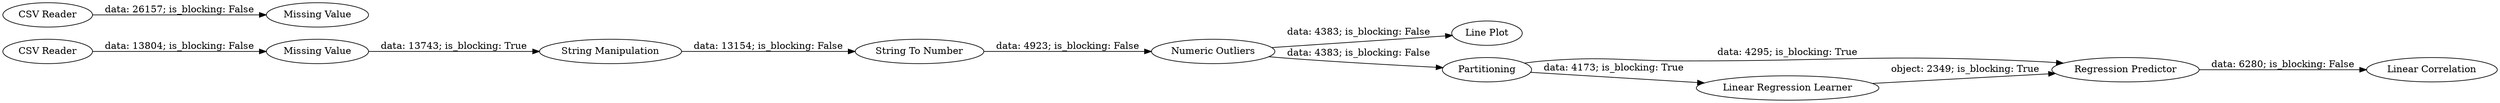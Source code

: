 digraph {
	"2641006981698544861_2" [label="Missing Value"]
	"2641006981698544861_12" [label="Missing Value"]
	"2641006981698544861_3" [label="Line Plot"]
	"2641006981698544861_10" [label="Linear Correlation"]
	"2641006981698544861_7" [label=Partitioning]
	"2641006981698544861_6" [label="String To Number"]
	"2641006981698544861_9" [label="Regression Predictor"]
	"2641006981698544861_1" [label="CSV Reader"]
	"2641006981698544861_11" [label="CSV Reader"]
	"2641006981698544861_5" [label="String Manipulation"]
	"2641006981698544861_4" [label="Numeric Outliers"]
	"2641006981698544861_8" [label="Linear Regression Learner"]
	"2641006981698544861_2" -> "2641006981698544861_5" [label="data: 13743; is_blocking: True"]
	"2641006981698544861_6" -> "2641006981698544861_4" [label="data: 4923; is_blocking: False"]
	"2641006981698544861_4" -> "2641006981698544861_7" [label="data: 4383; is_blocking: False"]
	"2641006981698544861_1" -> "2641006981698544861_2" [label="data: 13804; is_blocking: False"]
	"2641006981698544861_7" -> "2641006981698544861_8" [label="data: 4173; is_blocking: True"]
	"2641006981698544861_7" -> "2641006981698544861_9" [label="data: 4295; is_blocking: True"]
	"2641006981698544861_11" -> "2641006981698544861_12" [label="data: 26157; is_blocking: False"]
	"2641006981698544861_9" -> "2641006981698544861_10" [label="data: 6280; is_blocking: False"]
	"2641006981698544861_4" -> "2641006981698544861_3" [label="data: 4383; is_blocking: False"]
	"2641006981698544861_5" -> "2641006981698544861_6" [label="data: 13154; is_blocking: False"]
	"2641006981698544861_8" -> "2641006981698544861_9" [label="object: 2349; is_blocking: True"]
	rankdir=LR
}
